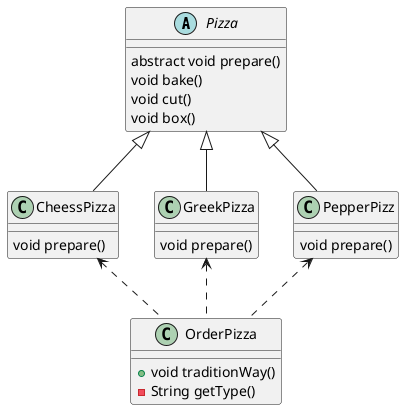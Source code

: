 @startuml

abstract class Pizza{
    abstract void prepare()
    void bake()
    void cut()
    void box()
}
class CheessPizza{
    void prepare()
}
class GreekPizza{
    void prepare()
}
class PepperPizz{
    void prepare()
}

class OrderPizza{
    + void traditionWay()
    - String getType()

}

Pizza <|-- CheessPizza
Pizza <|-- GreekPizza
Pizza <|-- PepperPizz

CheessPizza <.. OrderPizza
GreekPizza <.. OrderPizza
PepperPizz <.. OrderPizza

@enduml